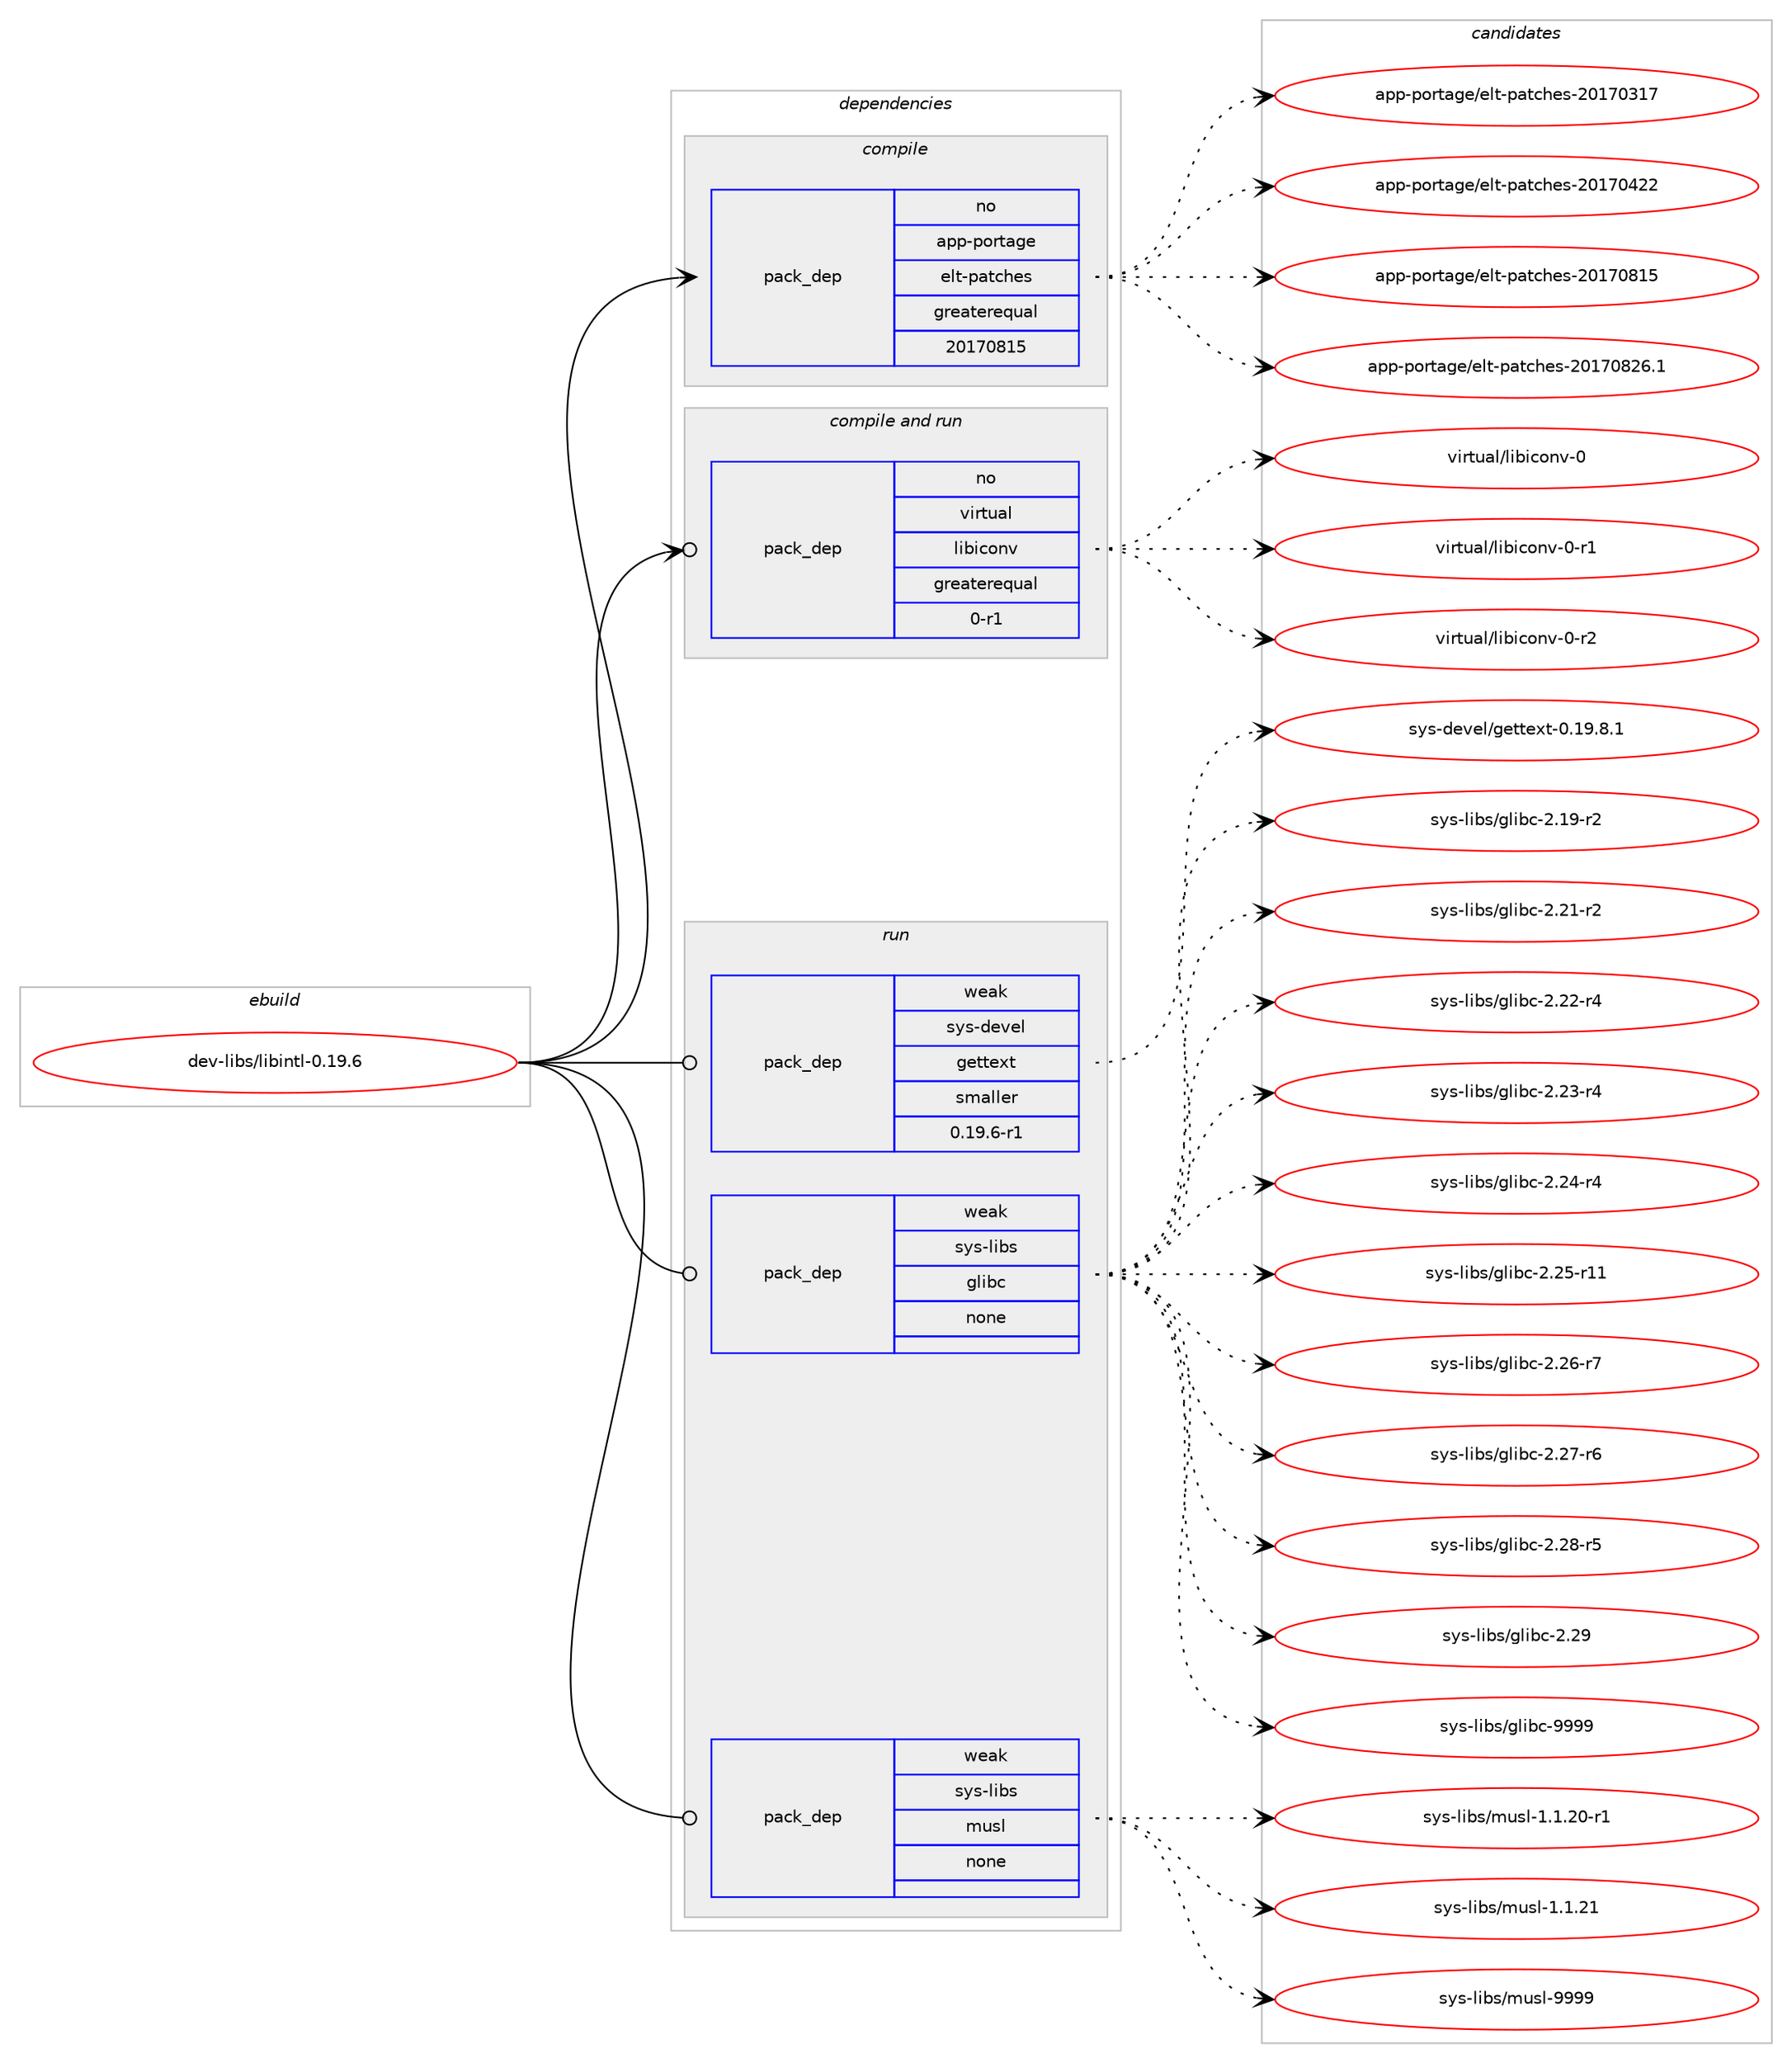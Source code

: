 digraph prolog {

# *************
# Graph options
# *************

newrank=true;
concentrate=true;
compound=true;
graph [rankdir=LR,fontname=Helvetica,fontsize=10,ranksep=1.5];#, ranksep=2.5, nodesep=0.2];
edge  [arrowhead=vee];
node  [fontname=Helvetica,fontsize=10];

# **********
# The ebuild
# **********

subgraph cluster_leftcol {
color=gray;
rank=same;
label=<<i>ebuild</i>>;
id [label="dev-libs/libintl-0.19.6", color=red, width=4, href="../dev-libs/libintl-0.19.6.svg"];
}

# ****************
# The dependencies
# ****************

subgraph cluster_midcol {
color=gray;
label=<<i>dependencies</i>>;
subgraph cluster_compile {
fillcolor="#eeeeee";
style=filled;
label=<<i>compile</i>>;
subgraph pack979590 {
dependency1368528 [label=<<TABLE BORDER="0" CELLBORDER="1" CELLSPACING="0" CELLPADDING="4" WIDTH="220"><TR><TD ROWSPAN="6" CELLPADDING="30">pack_dep</TD></TR><TR><TD WIDTH="110">no</TD></TR><TR><TD>app-portage</TD></TR><TR><TD>elt-patches</TD></TR><TR><TD>greaterequal</TD></TR><TR><TD>20170815</TD></TR></TABLE>>, shape=none, color=blue];
}
id:e -> dependency1368528:w [weight=20,style="solid",arrowhead="vee"];
}
subgraph cluster_compileandrun {
fillcolor="#eeeeee";
style=filled;
label=<<i>compile and run</i>>;
subgraph pack979591 {
dependency1368529 [label=<<TABLE BORDER="0" CELLBORDER="1" CELLSPACING="0" CELLPADDING="4" WIDTH="220"><TR><TD ROWSPAN="6" CELLPADDING="30">pack_dep</TD></TR><TR><TD WIDTH="110">no</TD></TR><TR><TD>virtual</TD></TR><TR><TD>libiconv</TD></TR><TR><TD>greaterequal</TD></TR><TR><TD>0-r1</TD></TR></TABLE>>, shape=none, color=blue];
}
id:e -> dependency1368529:w [weight=20,style="solid",arrowhead="odotvee"];
}
subgraph cluster_run {
fillcolor="#eeeeee";
style=filled;
label=<<i>run</i>>;
subgraph pack979592 {
dependency1368530 [label=<<TABLE BORDER="0" CELLBORDER="1" CELLSPACING="0" CELLPADDING="4" WIDTH="220"><TR><TD ROWSPAN="6" CELLPADDING="30">pack_dep</TD></TR><TR><TD WIDTH="110">weak</TD></TR><TR><TD>sys-devel</TD></TR><TR><TD>gettext</TD></TR><TR><TD>smaller</TD></TR><TR><TD>0.19.6-r1</TD></TR></TABLE>>, shape=none, color=blue];
}
id:e -> dependency1368530:w [weight=20,style="solid",arrowhead="odot"];
subgraph pack979593 {
dependency1368531 [label=<<TABLE BORDER="0" CELLBORDER="1" CELLSPACING="0" CELLPADDING="4" WIDTH="220"><TR><TD ROWSPAN="6" CELLPADDING="30">pack_dep</TD></TR><TR><TD WIDTH="110">weak</TD></TR><TR><TD>sys-libs</TD></TR><TR><TD>glibc</TD></TR><TR><TD>none</TD></TR><TR><TD></TD></TR></TABLE>>, shape=none, color=blue];
}
id:e -> dependency1368531:w [weight=20,style="solid",arrowhead="odot"];
subgraph pack979594 {
dependency1368532 [label=<<TABLE BORDER="0" CELLBORDER="1" CELLSPACING="0" CELLPADDING="4" WIDTH="220"><TR><TD ROWSPAN="6" CELLPADDING="30">pack_dep</TD></TR><TR><TD WIDTH="110">weak</TD></TR><TR><TD>sys-libs</TD></TR><TR><TD>musl</TD></TR><TR><TD>none</TD></TR><TR><TD></TD></TR></TABLE>>, shape=none, color=blue];
}
id:e -> dependency1368532:w [weight=20,style="solid",arrowhead="odot"];
}
}

# **************
# The candidates
# **************

subgraph cluster_choices {
rank=same;
color=gray;
label=<<i>candidates</i>>;

subgraph choice979590 {
color=black;
nodesep=1;
choice97112112451121111141169710310147101108116451129711699104101115455048495548514955 [label="app-portage/elt-patches-20170317", color=red, width=4,href="../app-portage/elt-patches-20170317.svg"];
choice97112112451121111141169710310147101108116451129711699104101115455048495548525050 [label="app-portage/elt-patches-20170422", color=red, width=4,href="../app-portage/elt-patches-20170422.svg"];
choice97112112451121111141169710310147101108116451129711699104101115455048495548564953 [label="app-portage/elt-patches-20170815", color=red, width=4,href="../app-portage/elt-patches-20170815.svg"];
choice971121124511211111411697103101471011081164511297116991041011154550484955485650544649 [label="app-portage/elt-patches-20170826.1", color=red, width=4,href="../app-portage/elt-patches-20170826.1.svg"];
dependency1368528:e -> choice97112112451121111141169710310147101108116451129711699104101115455048495548514955:w [style=dotted,weight="100"];
dependency1368528:e -> choice97112112451121111141169710310147101108116451129711699104101115455048495548525050:w [style=dotted,weight="100"];
dependency1368528:e -> choice97112112451121111141169710310147101108116451129711699104101115455048495548564953:w [style=dotted,weight="100"];
dependency1368528:e -> choice971121124511211111411697103101471011081164511297116991041011154550484955485650544649:w [style=dotted,weight="100"];
}
subgraph choice979591 {
color=black;
nodesep=1;
choice118105114116117971084710810598105991111101184548 [label="virtual/libiconv-0", color=red, width=4,href="../virtual/libiconv-0.svg"];
choice1181051141161179710847108105981059911111011845484511449 [label="virtual/libiconv-0-r1", color=red, width=4,href="../virtual/libiconv-0-r1.svg"];
choice1181051141161179710847108105981059911111011845484511450 [label="virtual/libiconv-0-r2", color=red, width=4,href="../virtual/libiconv-0-r2.svg"];
dependency1368529:e -> choice118105114116117971084710810598105991111101184548:w [style=dotted,weight="100"];
dependency1368529:e -> choice1181051141161179710847108105981059911111011845484511449:w [style=dotted,weight="100"];
dependency1368529:e -> choice1181051141161179710847108105981059911111011845484511450:w [style=dotted,weight="100"];
}
subgraph choice979592 {
color=black;
nodesep=1;
choice1151211154510010111810110847103101116116101120116454846495746564649 [label="sys-devel/gettext-0.19.8.1", color=red, width=4,href="../sys-devel/gettext-0.19.8.1.svg"];
dependency1368530:e -> choice1151211154510010111810110847103101116116101120116454846495746564649:w [style=dotted,weight="100"];
}
subgraph choice979593 {
color=black;
nodesep=1;
choice115121115451081059811547103108105989945504649574511450 [label="sys-libs/glibc-2.19-r2", color=red, width=4,href="../sys-libs/glibc-2.19-r2.svg"];
choice115121115451081059811547103108105989945504650494511450 [label="sys-libs/glibc-2.21-r2", color=red, width=4,href="../sys-libs/glibc-2.21-r2.svg"];
choice115121115451081059811547103108105989945504650504511452 [label="sys-libs/glibc-2.22-r4", color=red, width=4,href="../sys-libs/glibc-2.22-r4.svg"];
choice115121115451081059811547103108105989945504650514511452 [label="sys-libs/glibc-2.23-r4", color=red, width=4,href="../sys-libs/glibc-2.23-r4.svg"];
choice115121115451081059811547103108105989945504650524511452 [label="sys-libs/glibc-2.24-r4", color=red, width=4,href="../sys-libs/glibc-2.24-r4.svg"];
choice11512111545108105981154710310810598994550465053451144949 [label="sys-libs/glibc-2.25-r11", color=red, width=4,href="../sys-libs/glibc-2.25-r11.svg"];
choice115121115451081059811547103108105989945504650544511455 [label="sys-libs/glibc-2.26-r7", color=red, width=4,href="../sys-libs/glibc-2.26-r7.svg"];
choice115121115451081059811547103108105989945504650554511454 [label="sys-libs/glibc-2.27-r6", color=red, width=4,href="../sys-libs/glibc-2.27-r6.svg"];
choice115121115451081059811547103108105989945504650564511453 [label="sys-libs/glibc-2.28-r5", color=red, width=4,href="../sys-libs/glibc-2.28-r5.svg"];
choice11512111545108105981154710310810598994550465057 [label="sys-libs/glibc-2.29", color=red, width=4,href="../sys-libs/glibc-2.29.svg"];
choice11512111545108105981154710310810598994557575757 [label="sys-libs/glibc-9999", color=red, width=4,href="../sys-libs/glibc-9999.svg"];
dependency1368531:e -> choice115121115451081059811547103108105989945504649574511450:w [style=dotted,weight="100"];
dependency1368531:e -> choice115121115451081059811547103108105989945504650494511450:w [style=dotted,weight="100"];
dependency1368531:e -> choice115121115451081059811547103108105989945504650504511452:w [style=dotted,weight="100"];
dependency1368531:e -> choice115121115451081059811547103108105989945504650514511452:w [style=dotted,weight="100"];
dependency1368531:e -> choice115121115451081059811547103108105989945504650524511452:w [style=dotted,weight="100"];
dependency1368531:e -> choice11512111545108105981154710310810598994550465053451144949:w [style=dotted,weight="100"];
dependency1368531:e -> choice115121115451081059811547103108105989945504650544511455:w [style=dotted,weight="100"];
dependency1368531:e -> choice115121115451081059811547103108105989945504650554511454:w [style=dotted,weight="100"];
dependency1368531:e -> choice115121115451081059811547103108105989945504650564511453:w [style=dotted,weight="100"];
dependency1368531:e -> choice11512111545108105981154710310810598994550465057:w [style=dotted,weight="100"];
dependency1368531:e -> choice11512111545108105981154710310810598994557575757:w [style=dotted,weight="100"];
}
subgraph choice979594 {
color=black;
nodesep=1;
choice115121115451081059811547109117115108454946494650484511449 [label="sys-libs/musl-1.1.20-r1", color=red, width=4,href="../sys-libs/musl-1.1.20-r1.svg"];
choice11512111545108105981154710911711510845494649465049 [label="sys-libs/musl-1.1.21", color=red, width=4,href="../sys-libs/musl-1.1.21.svg"];
choice1151211154510810598115471091171151084557575757 [label="sys-libs/musl-9999", color=red, width=4,href="../sys-libs/musl-9999.svg"];
dependency1368532:e -> choice115121115451081059811547109117115108454946494650484511449:w [style=dotted,weight="100"];
dependency1368532:e -> choice11512111545108105981154710911711510845494649465049:w [style=dotted,weight="100"];
dependency1368532:e -> choice1151211154510810598115471091171151084557575757:w [style=dotted,weight="100"];
}
}

}
